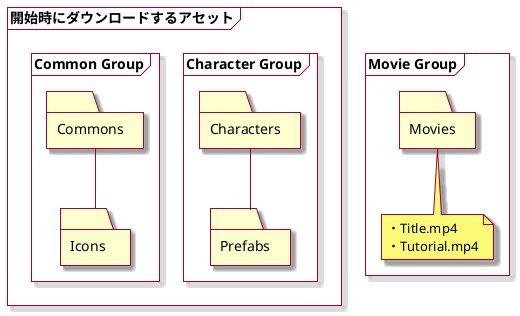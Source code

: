 @startuml 
skin rose

frame "開始時にダウンロードするアセット" {

frame "Character Group" as CHG {

folder Characters
folder Prefabs as CPrefabs
Characters -- CPrefabs

}

frame "Common Group" as COG {

folder Commons
folder Icons
Commons -- Icons
}

}

frame "Movie Group" as MOG {

folder Movies
note bottom of [Movies] {
    ・Title.mp4
    ・Tutorial.mp4
}

}

@enduml